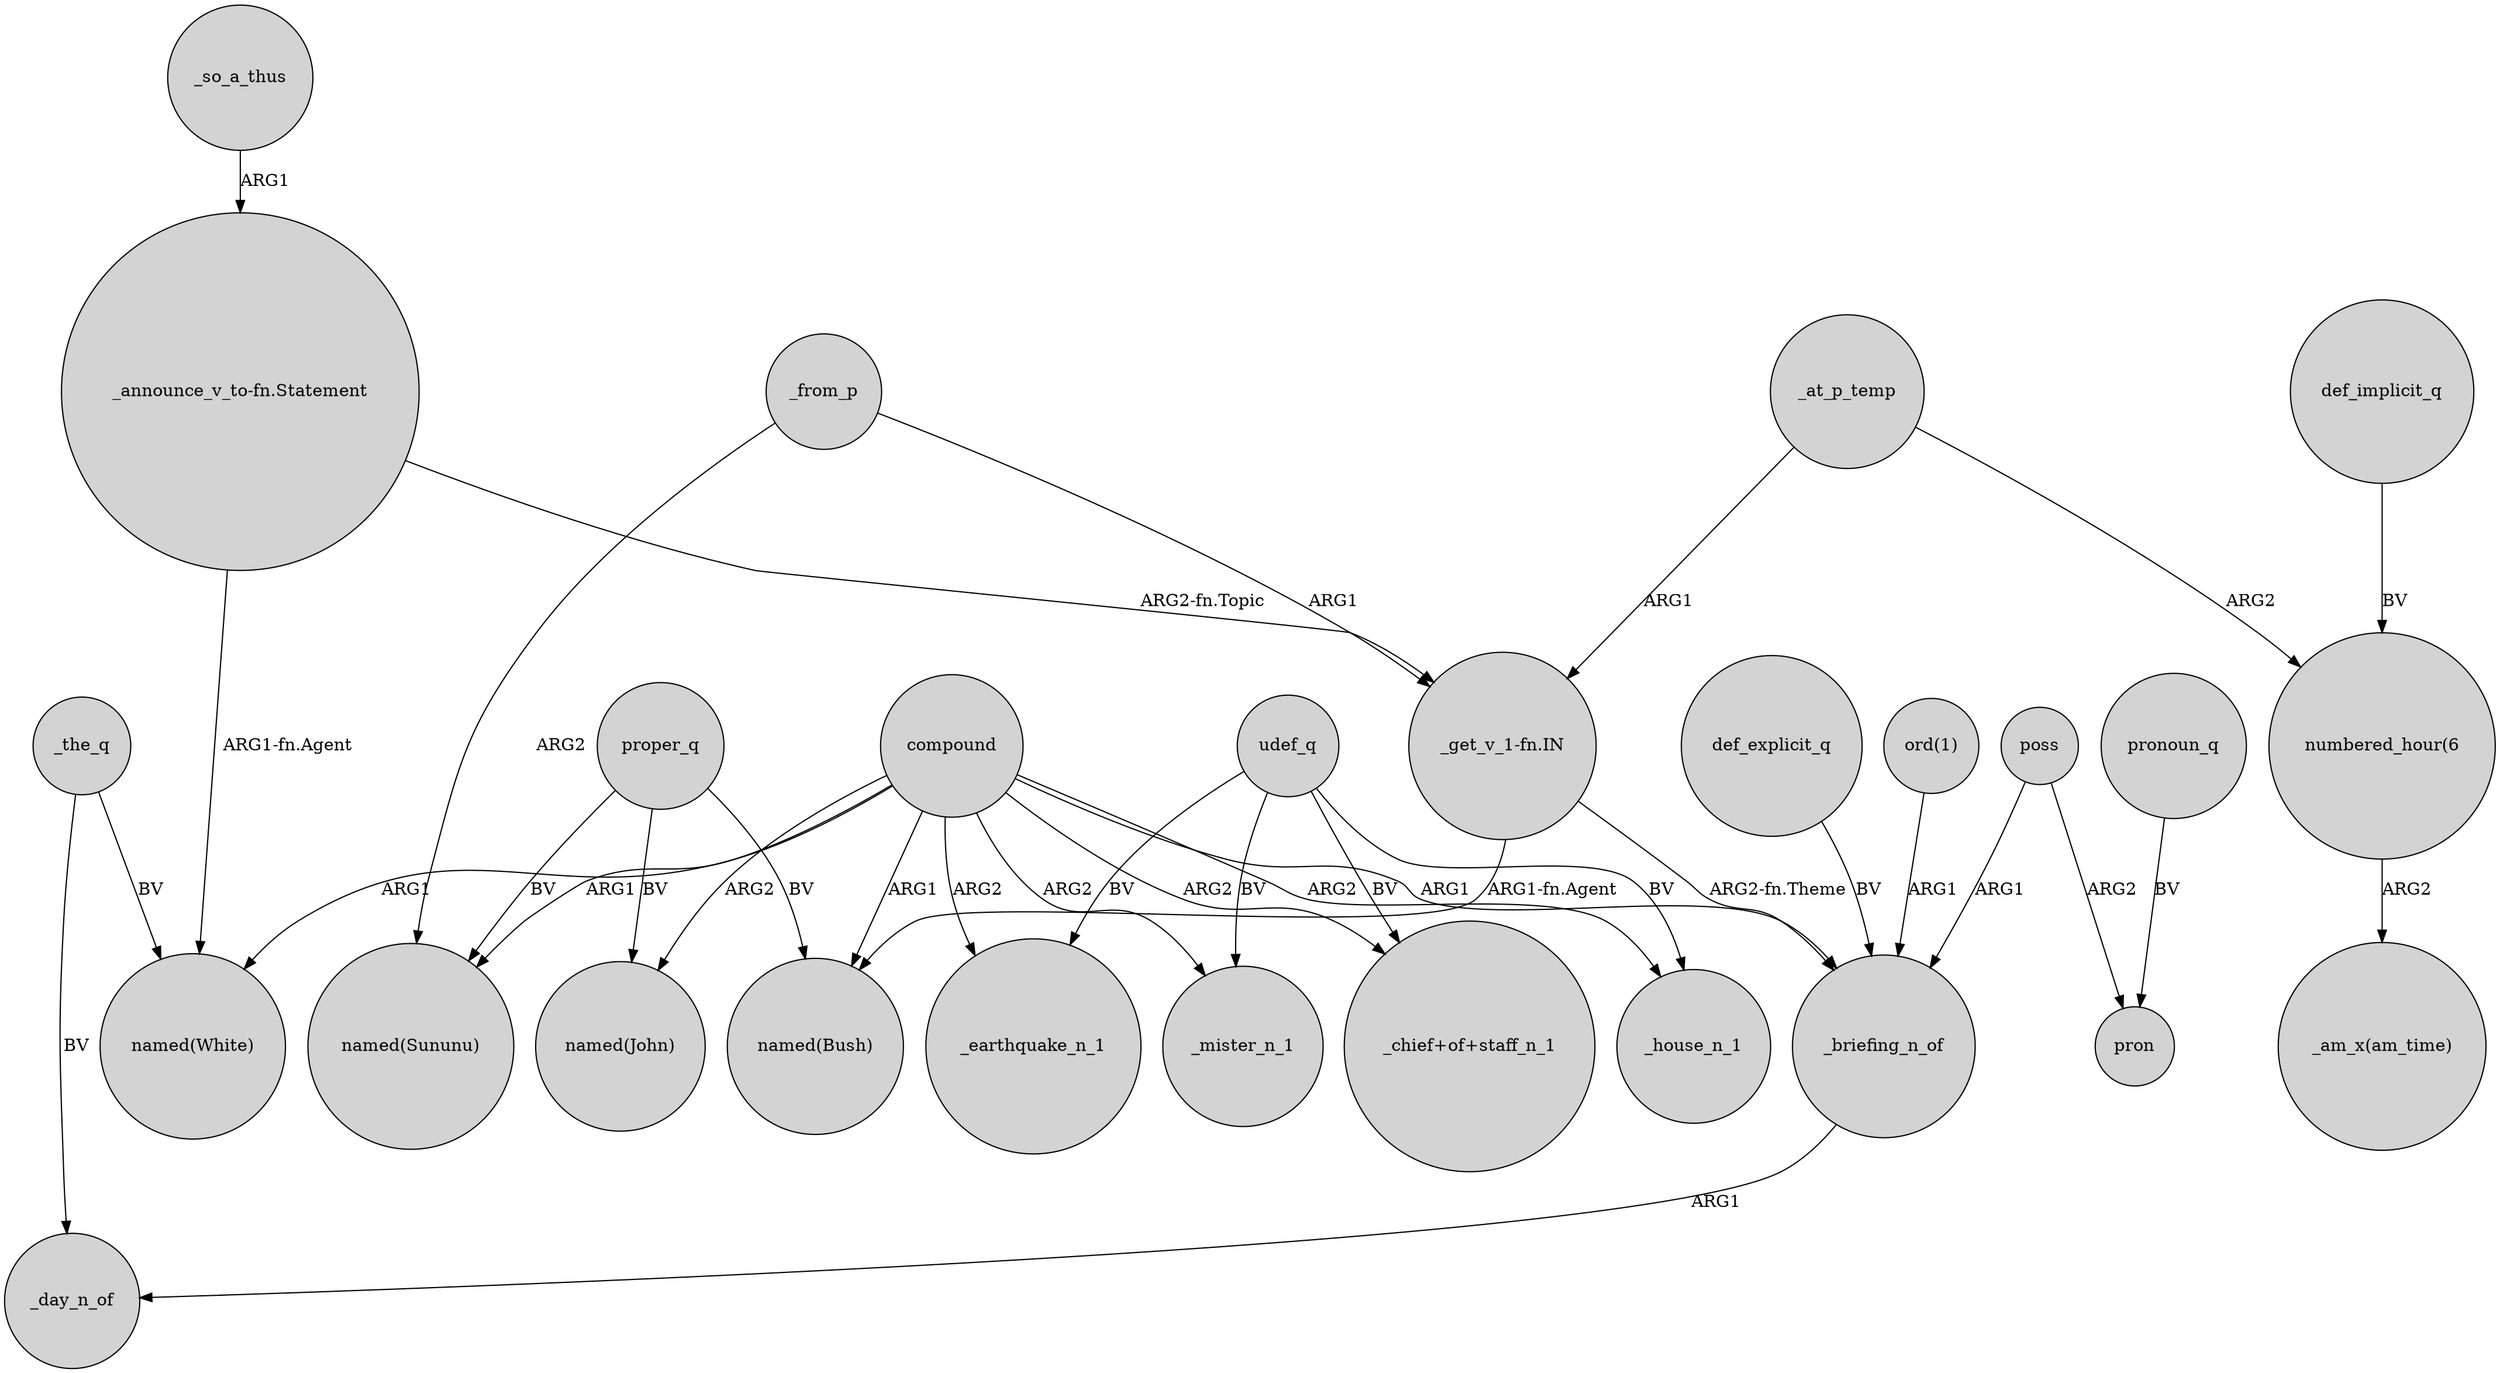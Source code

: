 digraph {
	node [shape=circle style=filled]
	compound -> "named(John)" [label=ARG2]
	compound -> _earthquake_n_1 [label=ARG2]
	poss -> pron [label=ARG2]
	compound -> "_chief+of+staff_n_1" [label=ARG2]
	compound -> _house_n_1 [label=ARG2]
	compound -> _mister_n_1 [label=ARG2]
	udef_q -> _mister_n_1 [label=BV]
	"numbered_hour(6":"30)" -> "_am_x(am_time)" [label=ARG2]
	"ord(1)" -> _briefing_n_of [label=ARG1]
	"_get_v_1-fn.IN" -> "named(Bush)" [label="ARG1-fn.Agent"]
	def_explicit_q -> _briefing_n_of [label=BV]
	udef_q -> _earthquake_n_1 [label=BV]
	_at_p_temp -> "numbered_hour(6":"30)" [label=ARG2]
	compound -> _briefing_n_of [label=ARG1]
	udef_q -> _house_n_1 [label=BV]
	_the_q -> _day_n_of [label=BV]
	pronoun_q -> pron [label=BV]
	_the_q -> "named(White)" [label=BV]
	def_implicit_q -> "numbered_hour(6":"30)" [label=BV]
	udef_q -> "_chief+of+staff_n_1" [label=BV]
	"_get_v_1-fn.IN" -> _briefing_n_of [label="ARG2-fn.Theme"]
	proper_q -> "named(Bush)" [label=BV]
	_briefing_n_of -> _day_n_of [label=ARG1]
	_from_p -> "_get_v_1-fn.IN" [label=ARG1]
	compound -> "named(Sununu)" [label=ARG1]
	"_announce_v_to-fn.Statement" -> "named(White)" [label="ARG1-fn.Agent"]
	"_announce_v_to-fn.Statement" -> "_get_v_1-fn.IN" [label="ARG2-fn.Topic"]
	poss -> _briefing_n_of [label=ARG1]
	_from_p -> "named(Sununu)" [label=ARG2]
	proper_q -> "named(John)" [label=BV]
	compound -> "named(White)" [label=ARG1]
	_so_a_thus -> "_announce_v_to-fn.Statement" [label=ARG1]
	proper_q -> "named(Sununu)" [label=BV]
	_at_p_temp -> "_get_v_1-fn.IN" [label=ARG1]
	compound -> "named(Bush)" [label=ARG1]
}
